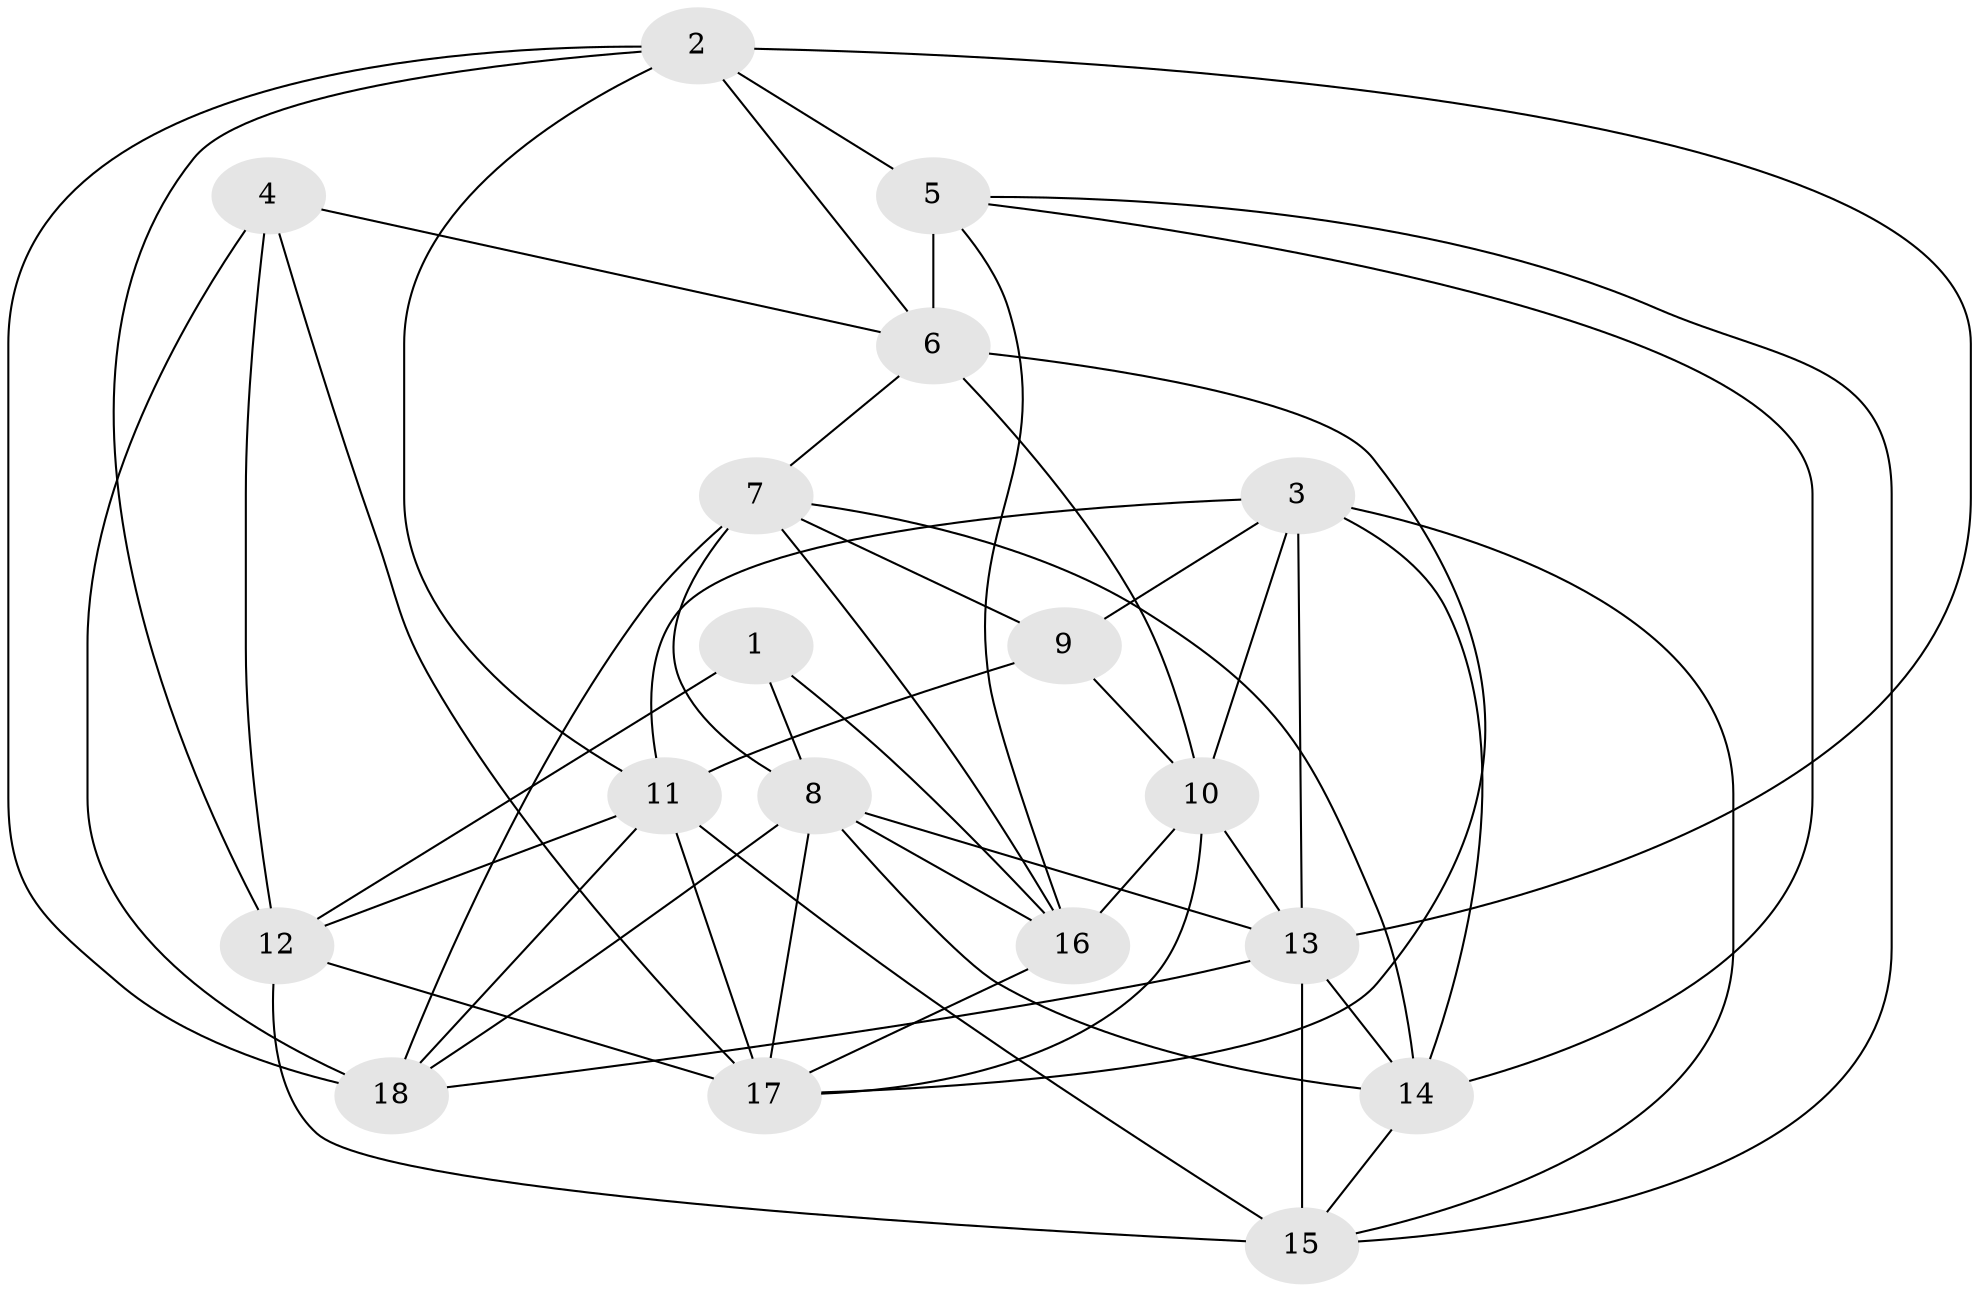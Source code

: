// original degree distribution, {4: 1.0}
// Generated by graph-tools (version 1.1) at 2025/38/03/04/25 23:38:18]
// undirected, 18 vertices, 52 edges
graph export_dot {
  node [color=gray90,style=filled];
  1;
  2;
  3;
  4;
  5;
  6;
  7;
  8;
  9;
  10;
  11;
  12;
  13;
  14;
  15;
  16;
  17;
  18;
  1 -- 8 [weight=1.0];
  1 -- 12 [weight=2.0];
  1 -- 16 [weight=1.0];
  2 -- 5 [weight=1.0];
  2 -- 6 [weight=1.0];
  2 -- 11 [weight=1.0];
  2 -- 12 [weight=1.0];
  2 -- 13 [weight=1.0];
  2 -- 18 [weight=1.0];
  3 -- 9 [weight=1.0];
  3 -- 10 [weight=1.0];
  3 -- 11 [weight=2.0];
  3 -- 13 [weight=2.0];
  3 -- 14 [weight=1.0];
  3 -- 15 [weight=1.0];
  4 -- 6 [weight=1.0];
  4 -- 12 [weight=1.0];
  4 -- 17 [weight=1.0];
  4 -- 18 [weight=1.0];
  5 -- 6 [weight=4.0];
  5 -- 14 [weight=1.0];
  5 -- 15 [weight=1.0];
  5 -- 16 [weight=1.0];
  6 -- 7 [weight=1.0];
  6 -- 10 [weight=1.0];
  6 -- 17 [weight=2.0];
  7 -- 8 [weight=1.0];
  7 -- 9 [weight=1.0];
  7 -- 14 [weight=1.0];
  7 -- 16 [weight=1.0];
  7 -- 18 [weight=3.0];
  8 -- 13 [weight=1.0];
  8 -- 14 [weight=1.0];
  8 -- 16 [weight=2.0];
  8 -- 17 [weight=1.0];
  8 -- 18 [weight=1.0];
  9 -- 10 [weight=1.0];
  9 -- 11 [weight=1.0];
  10 -- 13 [weight=2.0];
  10 -- 16 [weight=2.0];
  10 -- 17 [weight=1.0];
  11 -- 12 [weight=1.0];
  11 -- 15 [weight=1.0];
  11 -- 17 [weight=1.0];
  11 -- 18 [weight=1.0];
  12 -- 15 [weight=2.0];
  12 -- 17 [weight=1.0];
  13 -- 14 [weight=1.0];
  13 -- 15 [weight=2.0];
  13 -- 18 [weight=1.0];
  14 -- 15 [weight=1.0];
  16 -- 17 [weight=1.0];
}
